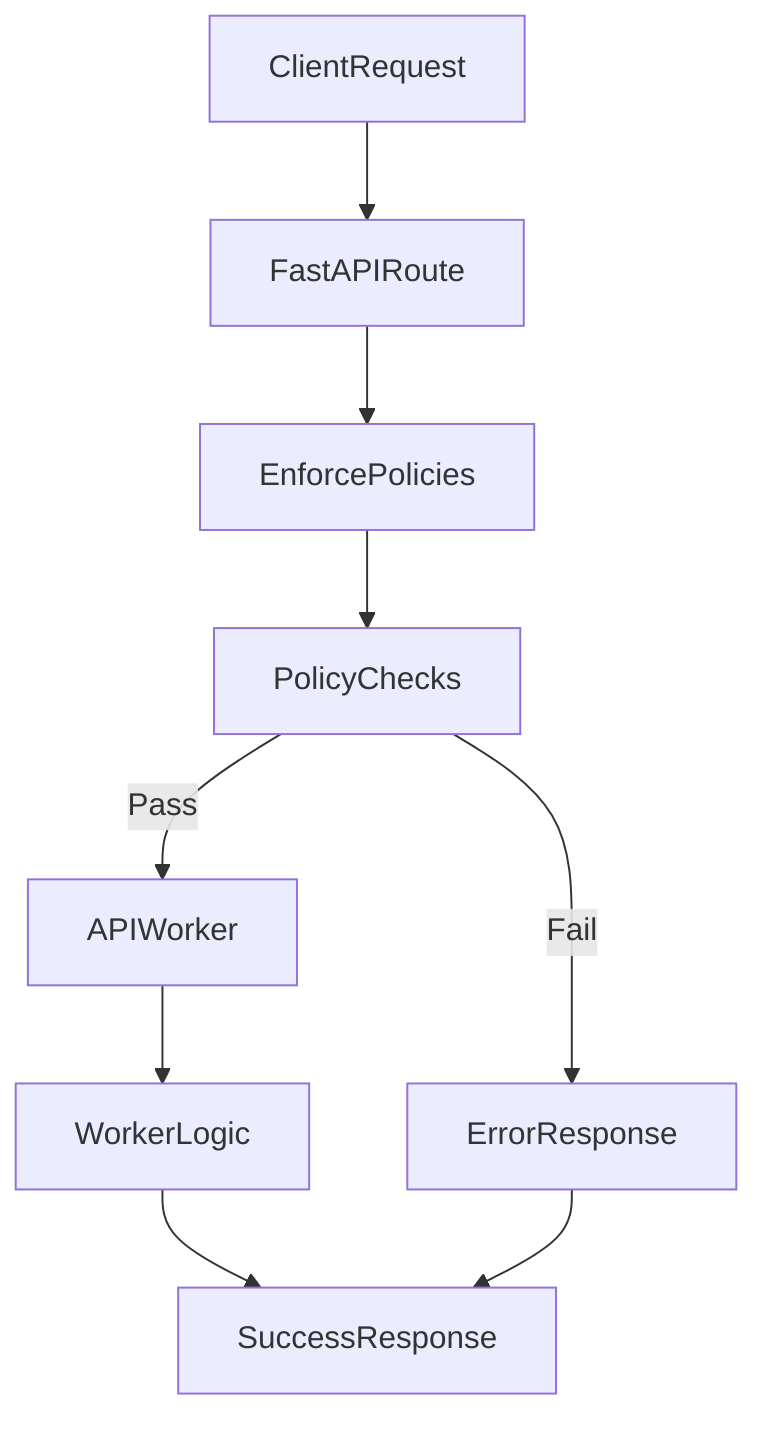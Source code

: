 flowchart TD
    ClientRequest --> FastAPIRoute
    FastAPIRoute --> EnforcePolicies
    EnforcePolicies --> PolicyChecks
    PolicyChecks -- Pass --> APIWorker
    PolicyChecks -- Fail --> ErrorResponse
    APIWorker --> WorkerLogic
    WorkerLogic --> SuccessResponse
    ErrorResponse --> SuccessResponse
